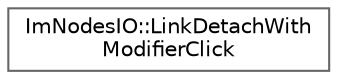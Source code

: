 digraph "Graphical Class Hierarchy"
{
 // LATEX_PDF_SIZE
  bgcolor="transparent";
  edge [fontname=Helvetica,fontsize=10,labelfontname=Helvetica,labelfontsize=10];
  node [fontname=Helvetica,fontsize=10,shape=box,height=0.2,width=0.4];
  rankdir="LR";
  Node0 [label="ImNodesIO::LinkDetachWith\lModifierClick",height=0.2,width=0.4,color="grey40", fillcolor="white", style="filled",URL="$struct_im_nodes_i_o_1_1_link_detach_with_modifier_click.html",tooltip=" "];
}
